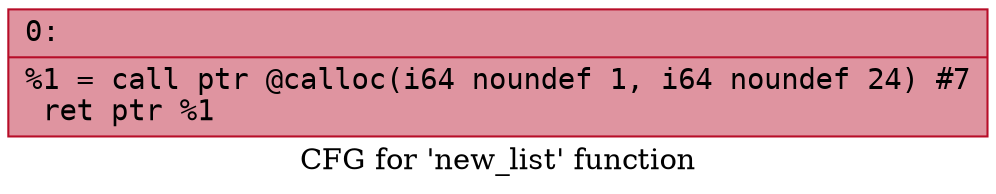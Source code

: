 digraph "CFG for 'new_list' function" {
	label="CFG for 'new_list' function";

	Node0x600001c76170 [shape=record,color="#b70d28ff", style=filled, fillcolor="#b70d2870" fontname="Courier",label="{0:\l|  %1 = call ptr @calloc(i64 noundef 1, i64 noundef 24) #7\l  ret ptr %1\l}"];
}
